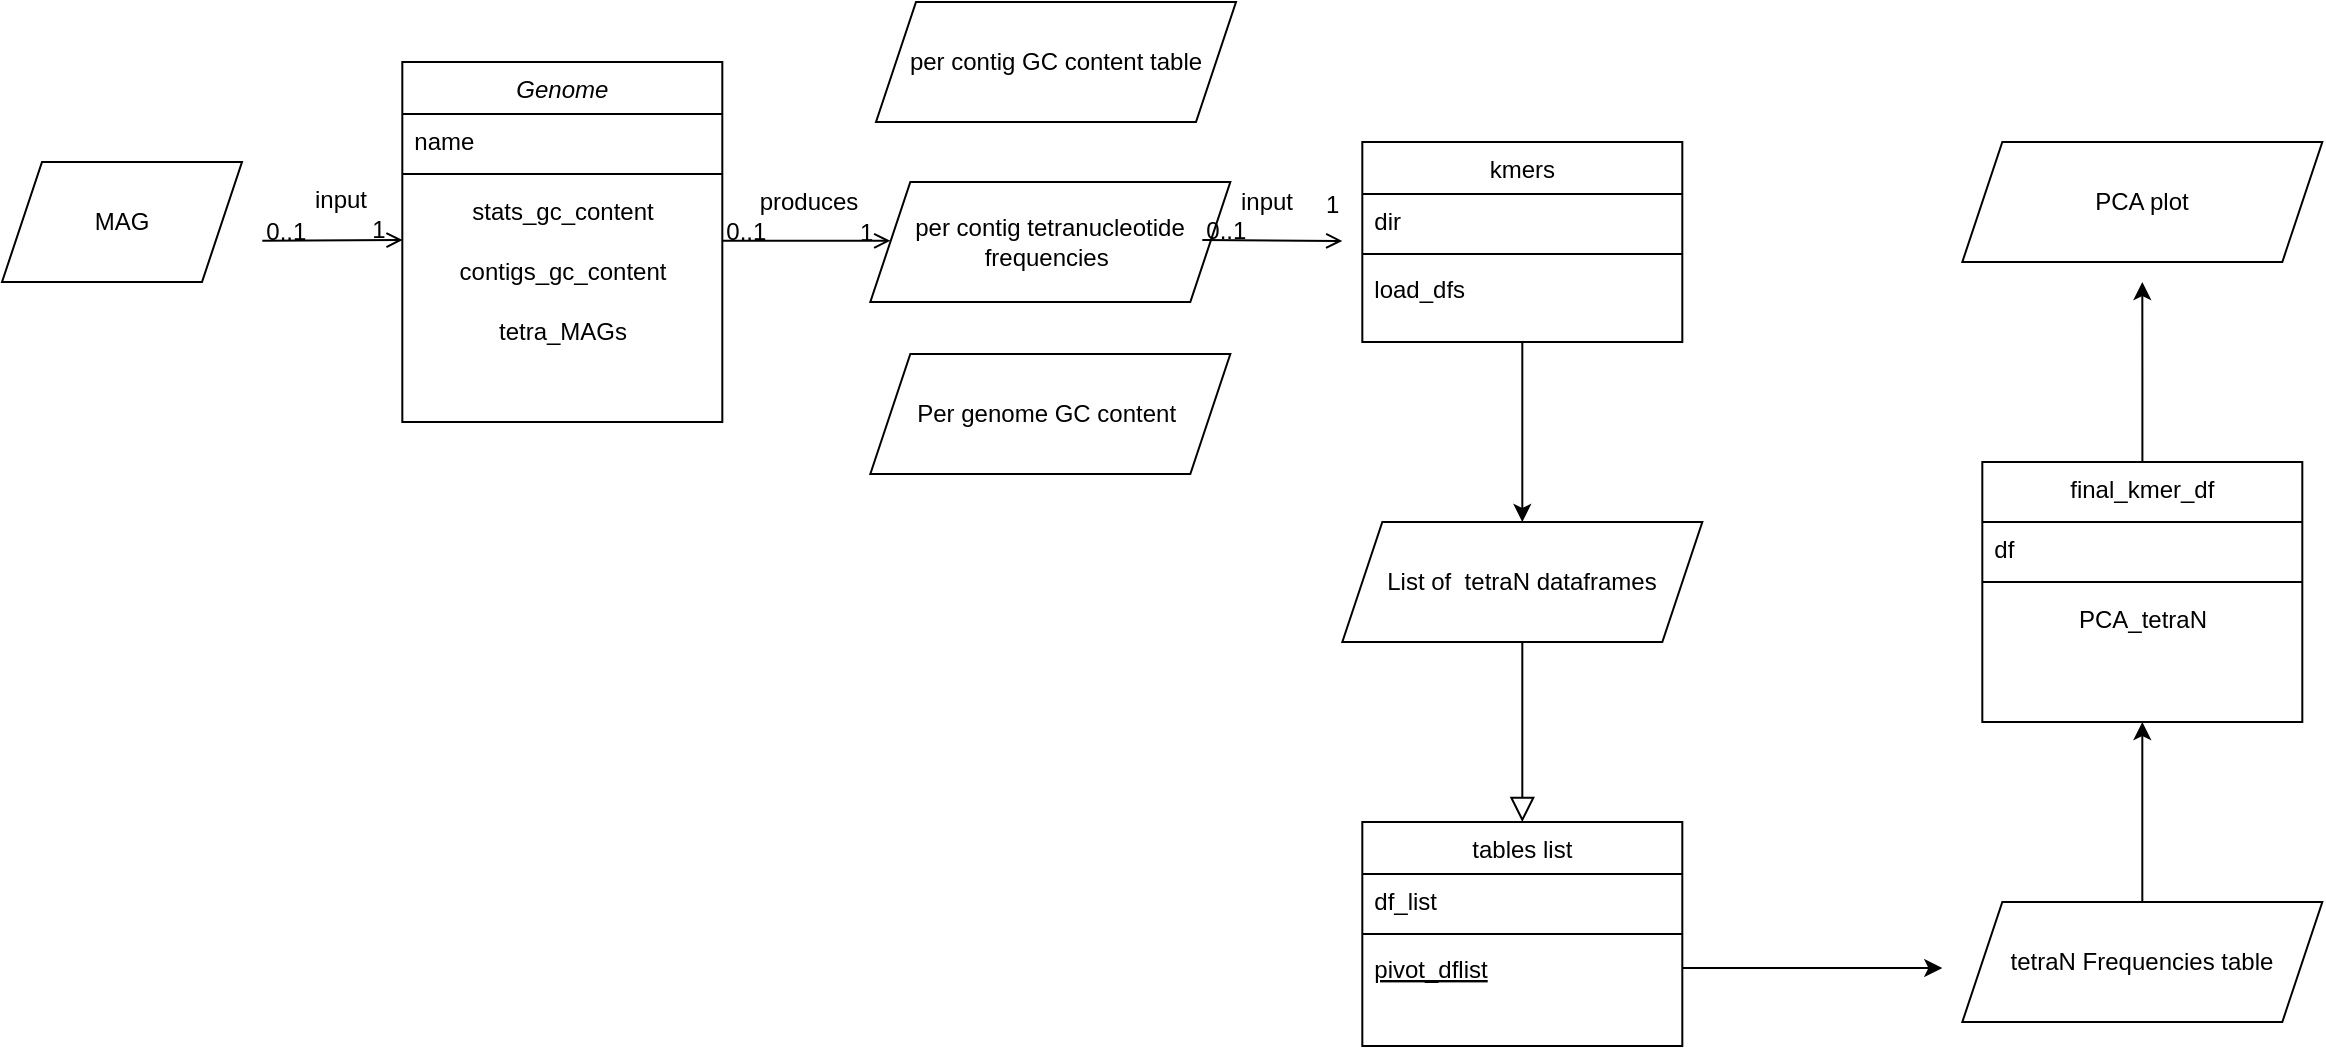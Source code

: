 <mxfile version="21.5.2" type="github">
  <diagram id="C5RBs43oDa-KdzZeNtuy" name="Page-1">
    <mxGraphModel dx="1676" dy="1266" grid="1" gridSize="10" guides="1" tooltips="1" connect="1" arrows="1" fold="1" page="1" pageScale="1" pageWidth="827" pageHeight="1169" math="0" shadow="0">
      <root>
        <mxCell id="WIyWlLk6GJQsqaUBKTNV-0" />
        <mxCell id="WIyWlLk6GJQsqaUBKTNV-1" parent="WIyWlLk6GJQsqaUBKTNV-0" />
        <mxCell id="zkfFHV4jXpPFQw0GAbJ--0" value="Genome" style="swimlane;fontStyle=2;align=center;verticalAlign=top;childLayout=stackLayout;horizontal=1;startSize=26;horizontalStack=0;resizeParent=1;resizeLast=0;collapsible=1;marginBottom=0;rounded=0;shadow=0;strokeWidth=1;" parent="WIyWlLk6GJQsqaUBKTNV-1" vertex="1">
          <mxGeometry x="410.16" y="310" width="160" height="180" as="geometry">
            <mxRectangle x="230" y="140" width="160" height="26" as="alternateBounds" />
          </mxGeometry>
        </mxCell>
        <mxCell id="zkfFHV4jXpPFQw0GAbJ--1" value="name" style="text;align=left;verticalAlign=top;spacingLeft=4;spacingRight=4;overflow=hidden;rotatable=0;points=[[0,0.5],[1,0.5]];portConstraint=eastwest;" parent="zkfFHV4jXpPFQw0GAbJ--0" vertex="1">
          <mxGeometry y="26" width="160" height="26" as="geometry" />
        </mxCell>
        <mxCell id="zkfFHV4jXpPFQw0GAbJ--4" value="" style="line;html=1;strokeWidth=1;align=left;verticalAlign=middle;spacingTop=-1;spacingLeft=3;spacingRight=3;rotatable=0;labelPosition=right;points=[];portConstraint=eastwest;" parent="zkfFHV4jXpPFQw0GAbJ--0" vertex="1">
          <mxGeometry y="52" width="160" height="8" as="geometry" />
        </mxCell>
        <mxCell id="XH--R10xRKY0IpM1Pzyi-0" value="stats_gc_content" style="text;html=1;align=center;verticalAlign=middle;resizable=0;points=[];autosize=1;strokeColor=none;fillColor=none;" vertex="1" parent="zkfFHV4jXpPFQw0GAbJ--0">
          <mxGeometry y="60" width="160" height="30" as="geometry" />
        </mxCell>
        <mxCell id="XH--R10xRKY0IpM1Pzyi-1" value="contigs_gc_content" style="text;html=1;align=center;verticalAlign=middle;resizable=0;points=[];autosize=1;strokeColor=none;fillColor=none;" vertex="1" parent="zkfFHV4jXpPFQw0GAbJ--0">
          <mxGeometry y="90" width="160" height="30" as="geometry" />
        </mxCell>
        <mxCell id="XH--R10xRKY0IpM1Pzyi-3" value="tetra_MAGs" style="text;html=1;align=center;verticalAlign=middle;resizable=0;points=[];autosize=1;strokeColor=none;fillColor=none;" vertex="1" parent="zkfFHV4jXpPFQw0GAbJ--0">
          <mxGeometry y="120" width="160" height="30" as="geometry" />
        </mxCell>
        <mxCell id="zkfFHV4jXpPFQw0GAbJ--6" value="tables list" style="swimlane;fontStyle=0;align=center;verticalAlign=top;childLayout=stackLayout;horizontal=1;startSize=26;horizontalStack=0;resizeParent=1;resizeLast=0;collapsible=1;marginBottom=0;rounded=0;shadow=0;strokeWidth=1;" parent="WIyWlLk6GJQsqaUBKTNV-1" vertex="1">
          <mxGeometry x="890.16" y="690" width="160" height="112" as="geometry">
            <mxRectangle x="130" y="380" width="160" height="26" as="alternateBounds" />
          </mxGeometry>
        </mxCell>
        <mxCell id="zkfFHV4jXpPFQw0GAbJ--7" value="df_list" style="text;align=left;verticalAlign=top;spacingLeft=4;spacingRight=4;overflow=hidden;rotatable=0;points=[[0,0.5],[1,0.5]];portConstraint=eastwest;" parent="zkfFHV4jXpPFQw0GAbJ--6" vertex="1">
          <mxGeometry y="26" width="160" height="26" as="geometry" />
        </mxCell>
        <mxCell id="zkfFHV4jXpPFQw0GAbJ--9" value="" style="line;html=1;strokeWidth=1;align=left;verticalAlign=middle;spacingTop=-1;spacingLeft=3;spacingRight=3;rotatable=0;labelPosition=right;points=[];portConstraint=eastwest;" parent="zkfFHV4jXpPFQw0GAbJ--6" vertex="1">
          <mxGeometry y="52" width="160" height="8" as="geometry" />
        </mxCell>
        <mxCell id="XH--R10xRKY0IpM1Pzyi-26" style="edgeStyle=orthogonalEdgeStyle;rounded=0;orthogonalLoop=1;jettySize=auto;html=1;" edge="1" parent="zkfFHV4jXpPFQw0GAbJ--6" source="XH--R10xRKY0IpM1Pzyi-25">
          <mxGeometry relative="1" as="geometry">
            <mxPoint x="290" y="73" as="targetPoint" />
          </mxGeometry>
        </mxCell>
        <mxCell id="XH--R10xRKY0IpM1Pzyi-25" value="pivot_dflist" style="text;align=left;verticalAlign=top;spacingLeft=4;spacingRight=4;overflow=hidden;rotatable=0;points=[[0,0.5],[1,0.5]];portConstraint=eastwest;fontStyle=4" vertex="1" parent="zkfFHV4jXpPFQw0GAbJ--6">
          <mxGeometry y="60" width="160" height="26" as="geometry" />
        </mxCell>
        <mxCell id="XH--R10xRKY0IpM1Pzyi-31" style="edgeStyle=orthogonalEdgeStyle;rounded=0;orthogonalLoop=1;jettySize=auto;html=1;" edge="1" parent="WIyWlLk6GJQsqaUBKTNV-1" source="zkfFHV4jXpPFQw0GAbJ--13">
          <mxGeometry relative="1" as="geometry">
            <mxPoint x="1280.16" y="420" as="targetPoint" />
          </mxGeometry>
        </mxCell>
        <mxCell id="zkfFHV4jXpPFQw0GAbJ--13" value="final_kmer_df" style="swimlane;fontStyle=0;align=center;verticalAlign=top;childLayout=stackLayout;horizontal=1;startSize=30;horizontalStack=0;resizeParent=1;resizeLast=0;collapsible=1;marginBottom=0;rounded=0;shadow=0;strokeWidth=1;" parent="WIyWlLk6GJQsqaUBKTNV-1" vertex="1">
          <mxGeometry x="1200.16" y="510" width="160" height="130" as="geometry">
            <mxRectangle x="340" y="380" width="170" height="26" as="alternateBounds" />
          </mxGeometry>
        </mxCell>
        <mxCell id="zkfFHV4jXpPFQw0GAbJ--14" value="df" style="text;align=left;verticalAlign=top;spacingLeft=4;spacingRight=4;overflow=hidden;rotatable=0;points=[[0,0.5],[1,0.5]];portConstraint=eastwest;" parent="zkfFHV4jXpPFQw0GAbJ--13" vertex="1">
          <mxGeometry y="30" width="160" height="26" as="geometry" />
        </mxCell>
        <mxCell id="zkfFHV4jXpPFQw0GAbJ--15" value="" style="line;html=1;strokeWidth=1;align=left;verticalAlign=middle;spacingTop=-1;spacingLeft=3;spacingRight=3;rotatable=0;labelPosition=right;points=[];portConstraint=eastwest;" parent="zkfFHV4jXpPFQw0GAbJ--13" vertex="1">
          <mxGeometry y="56" width="160" height="8" as="geometry" />
        </mxCell>
        <mxCell id="XH--R10xRKY0IpM1Pzyi-29" value="PCA_tetraN" style="text;html=1;align=center;verticalAlign=middle;resizable=0;points=[];autosize=1;strokeColor=none;fillColor=none;" vertex="1" parent="zkfFHV4jXpPFQw0GAbJ--13">
          <mxGeometry y="64" width="160" height="30" as="geometry" />
        </mxCell>
        <mxCell id="XH--R10xRKY0IpM1Pzyi-17" value="" style="edgeStyle=orthogonalEdgeStyle;rounded=0;orthogonalLoop=1;jettySize=auto;html=1;" edge="1" parent="WIyWlLk6GJQsqaUBKTNV-1" source="zkfFHV4jXpPFQw0GAbJ--17" target="XH--R10xRKY0IpM1Pzyi-16">
          <mxGeometry relative="1" as="geometry" />
        </mxCell>
        <mxCell id="zkfFHV4jXpPFQw0GAbJ--17" value="kmers" style="swimlane;fontStyle=0;align=center;verticalAlign=top;childLayout=stackLayout;horizontal=1;startSize=26;horizontalStack=0;resizeParent=1;resizeLast=0;collapsible=1;marginBottom=0;rounded=0;shadow=0;strokeWidth=1;" parent="WIyWlLk6GJQsqaUBKTNV-1" vertex="1">
          <mxGeometry x="890.16" y="350" width="160" height="100" as="geometry">
            <mxRectangle x="550" y="140" width="160" height="26" as="alternateBounds" />
          </mxGeometry>
        </mxCell>
        <mxCell id="zkfFHV4jXpPFQw0GAbJ--18" value="dir" style="text;align=left;verticalAlign=top;spacingLeft=4;spacingRight=4;overflow=hidden;rotatable=0;points=[[0,0.5],[1,0.5]];portConstraint=eastwest;" parent="zkfFHV4jXpPFQw0GAbJ--17" vertex="1">
          <mxGeometry y="26" width="160" height="26" as="geometry" />
        </mxCell>
        <mxCell id="zkfFHV4jXpPFQw0GAbJ--23" value="" style="line;html=1;strokeWidth=1;align=left;verticalAlign=middle;spacingTop=-1;spacingLeft=3;spacingRight=3;rotatable=0;labelPosition=right;points=[];portConstraint=eastwest;" parent="zkfFHV4jXpPFQw0GAbJ--17" vertex="1">
          <mxGeometry y="52" width="160" height="8" as="geometry" />
        </mxCell>
        <mxCell id="zkfFHV4jXpPFQw0GAbJ--24" value="load_dfs" style="text;align=left;verticalAlign=top;spacingLeft=4;spacingRight=4;overflow=hidden;rotatable=0;points=[[0,0.5],[1,0.5]];portConstraint=eastwest;" parent="zkfFHV4jXpPFQw0GAbJ--17" vertex="1">
          <mxGeometry y="60" width="160" height="26" as="geometry" />
        </mxCell>
        <mxCell id="zkfFHV4jXpPFQw0GAbJ--26" value="" style="endArrow=open;shadow=0;strokeWidth=1;rounded=0;endFill=1;edgeStyle=elbowEdgeStyle;elbow=vertical;entryX=0;entryY=0.5;entryDx=0;entryDy=0;" parent="WIyWlLk6GJQsqaUBKTNV-1" target="XH--R10xRKY0IpM1Pzyi-10" edge="1">
          <mxGeometry x="0.5" y="41" relative="1" as="geometry">
            <mxPoint x="570.16" y="399.41" as="sourcePoint" />
            <mxPoint x="640.16" y="399" as="targetPoint" />
            <mxPoint x="-40" y="32" as="offset" />
            <Array as="points">
              <mxPoint x="620.16" y="399.41" />
            </Array>
          </mxGeometry>
        </mxCell>
        <mxCell id="zkfFHV4jXpPFQw0GAbJ--27" value="0..1" style="resizable=0;align=left;verticalAlign=bottom;labelBackgroundColor=none;fontSize=12;" parent="zkfFHV4jXpPFQw0GAbJ--26" connectable="0" vertex="1">
          <mxGeometry x="-1" relative="1" as="geometry">
            <mxPoint y="4" as="offset" />
          </mxGeometry>
        </mxCell>
        <mxCell id="zkfFHV4jXpPFQw0GAbJ--28" value="1" style="resizable=0;align=right;verticalAlign=bottom;labelBackgroundColor=none;fontSize=12;" parent="zkfFHV4jXpPFQw0GAbJ--26" connectable="0" vertex="1">
          <mxGeometry x="1" relative="1" as="geometry">
            <mxPoint x="-7" y="4" as="offset" />
          </mxGeometry>
        </mxCell>
        <mxCell id="zkfFHV4jXpPFQw0GAbJ--29" value="produces" style="text;html=1;resizable=0;points=[];;align=center;verticalAlign=middle;labelBackgroundColor=none;rounded=0;shadow=0;strokeWidth=1;fontSize=12;" parent="zkfFHV4jXpPFQw0GAbJ--26" vertex="1" connectable="0">
          <mxGeometry x="0.5" y="49" relative="1" as="geometry">
            <mxPoint x="-21" y="29" as="offset" />
          </mxGeometry>
        </mxCell>
        <mxCell id="XH--R10xRKY0IpM1Pzyi-4" value="MAG" style="shape=parallelogram;perimeter=parallelogramPerimeter;whiteSpace=wrap;html=1;fixedSize=1;" vertex="1" parent="WIyWlLk6GJQsqaUBKTNV-1">
          <mxGeometry x="210" y="360" width="120" height="60" as="geometry" />
        </mxCell>
        <mxCell id="XH--R10xRKY0IpM1Pzyi-5" value="" style="endArrow=open;shadow=0;strokeWidth=1;rounded=0;endFill=1;edgeStyle=elbowEdgeStyle;elbow=vertical;entryX=0.001;entryY=0.957;entryDx=0;entryDy=0;entryPerimeter=0;" edge="1" parent="WIyWlLk6GJQsqaUBKTNV-1" target="XH--R10xRKY0IpM1Pzyi-0">
          <mxGeometry x="0.5" y="41" relative="1" as="geometry">
            <mxPoint x="340.16" y="399.41" as="sourcePoint" />
            <mxPoint x="400.16" y="399.41" as="targetPoint" />
            <mxPoint x="-40" y="32" as="offset" />
            <Array as="points" />
          </mxGeometry>
        </mxCell>
        <mxCell id="XH--R10xRKY0IpM1Pzyi-6" value="0..1" style="resizable=0;align=left;verticalAlign=bottom;labelBackgroundColor=none;fontSize=12;" connectable="0" vertex="1" parent="XH--R10xRKY0IpM1Pzyi-5">
          <mxGeometry x="-1" relative="1" as="geometry">
            <mxPoint y="4" as="offset" />
          </mxGeometry>
        </mxCell>
        <mxCell id="XH--R10xRKY0IpM1Pzyi-7" value="1" style="resizable=0;align=right;verticalAlign=bottom;labelBackgroundColor=none;fontSize=12;" connectable="0" vertex="1" parent="XH--R10xRKY0IpM1Pzyi-5">
          <mxGeometry x="1" relative="1" as="geometry">
            <mxPoint x="-7" y="4" as="offset" />
          </mxGeometry>
        </mxCell>
        <mxCell id="XH--R10xRKY0IpM1Pzyi-8" value="input" style="text;html=1;resizable=0;points=[];;align=center;verticalAlign=middle;labelBackgroundColor=none;rounded=0;shadow=0;strokeWidth=1;fontSize=12;" vertex="1" connectable="0" parent="XH--R10xRKY0IpM1Pzyi-5">
          <mxGeometry x="0.5" y="49" relative="1" as="geometry">
            <mxPoint x="-14" y="29" as="offset" />
          </mxGeometry>
        </mxCell>
        <mxCell id="XH--R10xRKY0IpM1Pzyi-9" value="per contig GC content table" style="shape=parallelogram;perimeter=parallelogramPerimeter;whiteSpace=wrap;html=1;fixedSize=1;" vertex="1" parent="WIyWlLk6GJQsqaUBKTNV-1">
          <mxGeometry x="647" y="280" width="180" height="60" as="geometry" />
        </mxCell>
        <mxCell id="XH--R10xRKY0IpM1Pzyi-10" value="per contig tetranucleotide frequencies&amp;nbsp;" style="shape=parallelogram;perimeter=parallelogramPerimeter;whiteSpace=wrap;html=1;fixedSize=1;" vertex="1" parent="WIyWlLk6GJQsqaUBKTNV-1">
          <mxGeometry x="644.16" y="370" width="180" height="60" as="geometry" />
        </mxCell>
        <mxCell id="XH--R10xRKY0IpM1Pzyi-11" value="Per genome GC content&amp;nbsp;" style="shape=parallelogram;perimeter=parallelogramPerimeter;whiteSpace=wrap;html=1;fixedSize=1;" vertex="1" parent="WIyWlLk6GJQsqaUBKTNV-1">
          <mxGeometry x="644.16" y="456" width="180" height="60" as="geometry" />
        </mxCell>
        <mxCell id="XH--R10xRKY0IpM1Pzyi-12" value="" style="endArrow=open;shadow=0;strokeWidth=1;rounded=0;endFill=1;edgeStyle=elbowEdgeStyle;elbow=vertical;" edge="1" parent="WIyWlLk6GJQsqaUBKTNV-1">
          <mxGeometry x="0.5" y="41" relative="1" as="geometry">
            <mxPoint x="810.16" y="399" as="sourcePoint" />
            <mxPoint x="880.16" y="400" as="targetPoint" />
            <mxPoint x="-40" y="32" as="offset" />
            <Array as="points" />
          </mxGeometry>
        </mxCell>
        <mxCell id="XH--R10xRKY0IpM1Pzyi-13" value="0..1" style="resizable=0;align=left;verticalAlign=bottom;labelBackgroundColor=none;fontSize=12;" connectable="0" vertex="1" parent="XH--R10xRKY0IpM1Pzyi-12">
          <mxGeometry x="-1" relative="1" as="geometry">
            <mxPoint y="4" as="offset" />
          </mxGeometry>
        </mxCell>
        <mxCell id="XH--R10xRKY0IpM1Pzyi-14" value="1" style="resizable=0;align=right;verticalAlign=bottom;labelBackgroundColor=none;fontSize=12;" connectable="0" vertex="1" parent="XH--R10xRKY0IpM1Pzyi-12">
          <mxGeometry x="1" relative="1" as="geometry">
            <mxPoint y="-10" as="offset" />
          </mxGeometry>
        </mxCell>
        <mxCell id="XH--R10xRKY0IpM1Pzyi-15" value="input" style="text;html=1;resizable=0;points=[];;align=center;verticalAlign=middle;labelBackgroundColor=none;rounded=0;shadow=0;strokeWidth=1;fontSize=12;" vertex="1" connectable="0" parent="XH--R10xRKY0IpM1Pzyi-12">
          <mxGeometry x="0.5" y="49" relative="1" as="geometry">
            <mxPoint x="-21" y="29" as="offset" />
          </mxGeometry>
        </mxCell>
        <mxCell id="XH--R10xRKY0IpM1Pzyi-16" value="List of &amp;nbsp;tetraN dataframes" style="shape=parallelogram;perimeter=parallelogramPerimeter;whiteSpace=wrap;html=1;fixedSize=1;" vertex="1" parent="WIyWlLk6GJQsqaUBKTNV-1">
          <mxGeometry x="880.16" y="540" width="180" height="60" as="geometry" />
        </mxCell>
        <mxCell id="zkfFHV4jXpPFQw0GAbJ--16" value="" style="endArrow=block;endSize=10;endFill=0;shadow=0;strokeWidth=1;rounded=0;edgeStyle=elbowEdgeStyle;elbow=vertical;entryX=0.5;entryY=0;entryDx=0;entryDy=0;exitX=1;exitY=0.5;exitDx=0;exitDy=0;" parent="WIyWlLk6GJQsqaUBKTNV-1" target="zkfFHV4jXpPFQw0GAbJ--6" edge="1">
          <mxGeometry width="160" relative="1" as="geometry">
            <mxPoint x="920.16" y="600" as="sourcePoint" />
            <mxPoint x="920.16" y="600" as="targetPoint" />
            <Array as="points">
              <mxPoint x="970.16" y="600" />
            </Array>
          </mxGeometry>
        </mxCell>
        <mxCell id="XH--R10xRKY0IpM1Pzyi-28" style="edgeStyle=orthogonalEdgeStyle;rounded=0;orthogonalLoop=1;jettySize=auto;html=1;entryX=0.5;entryY=1;entryDx=0;entryDy=0;" edge="1" parent="WIyWlLk6GJQsqaUBKTNV-1" source="XH--R10xRKY0IpM1Pzyi-27" target="zkfFHV4jXpPFQw0GAbJ--13">
          <mxGeometry relative="1" as="geometry" />
        </mxCell>
        <mxCell id="XH--R10xRKY0IpM1Pzyi-27" value="tetraN Frequencies table" style="shape=parallelogram;perimeter=parallelogramPerimeter;whiteSpace=wrap;html=1;fixedSize=1;" vertex="1" parent="WIyWlLk6GJQsqaUBKTNV-1">
          <mxGeometry x="1190.16" y="730" width="180" height="60" as="geometry" />
        </mxCell>
        <mxCell id="XH--R10xRKY0IpM1Pzyi-30" value="PCA plot" style="shape=parallelogram;perimeter=parallelogramPerimeter;whiteSpace=wrap;html=1;fixedSize=1;" vertex="1" parent="WIyWlLk6GJQsqaUBKTNV-1">
          <mxGeometry x="1190.16" y="350" width="180" height="60" as="geometry" />
        </mxCell>
      </root>
    </mxGraphModel>
  </diagram>
</mxfile>
